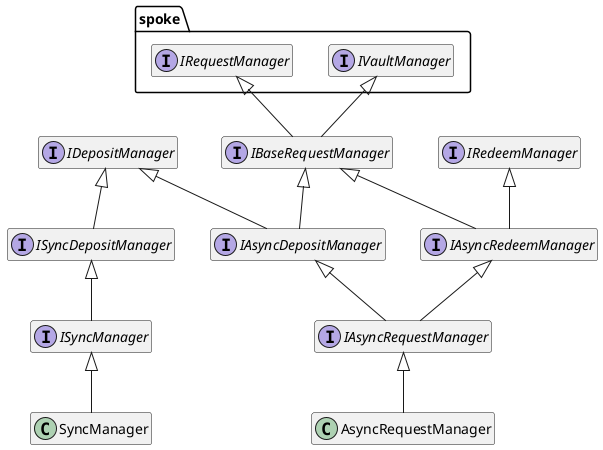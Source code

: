 @startuml
hide empty members

package spoke {
    interface IVaultManager
    interface IRequestManager
}

interface IBaseRequestManager

interface IDepositManager
interface IRedeemManager

interface IAsyncDepositManager
interface ISyncDepositManager
interface IAsyncRedeemManager

interface IAsyncRequestManager
interface ISyncManager

IBaseRequestManager -up-|> IRequestManager
IBaseRequestManager -up-|> IVaultManager

IAsyncDepositManager -up-|> IBaseRequestManager
IAsyncDepositManager -up-|> IDepositManager
ISyncDepositManager -up-|> IDepositManager
IAsyncRedeemManager -up-|> IRedeemManager
IAsyncRedeemManager -up-|> IBaseRequestManager

IAsyncRequestManager -up-|> IAsyncDepositManager
IAsyncRequestManager -up-|> IAsyncRedeemManager

ISyncManager -up-|> ISyncDepositManager

AsyncRequestManager -up-|> IAsyncRequestManager
SyncManager -up-|> ISyncManager

@enduml
